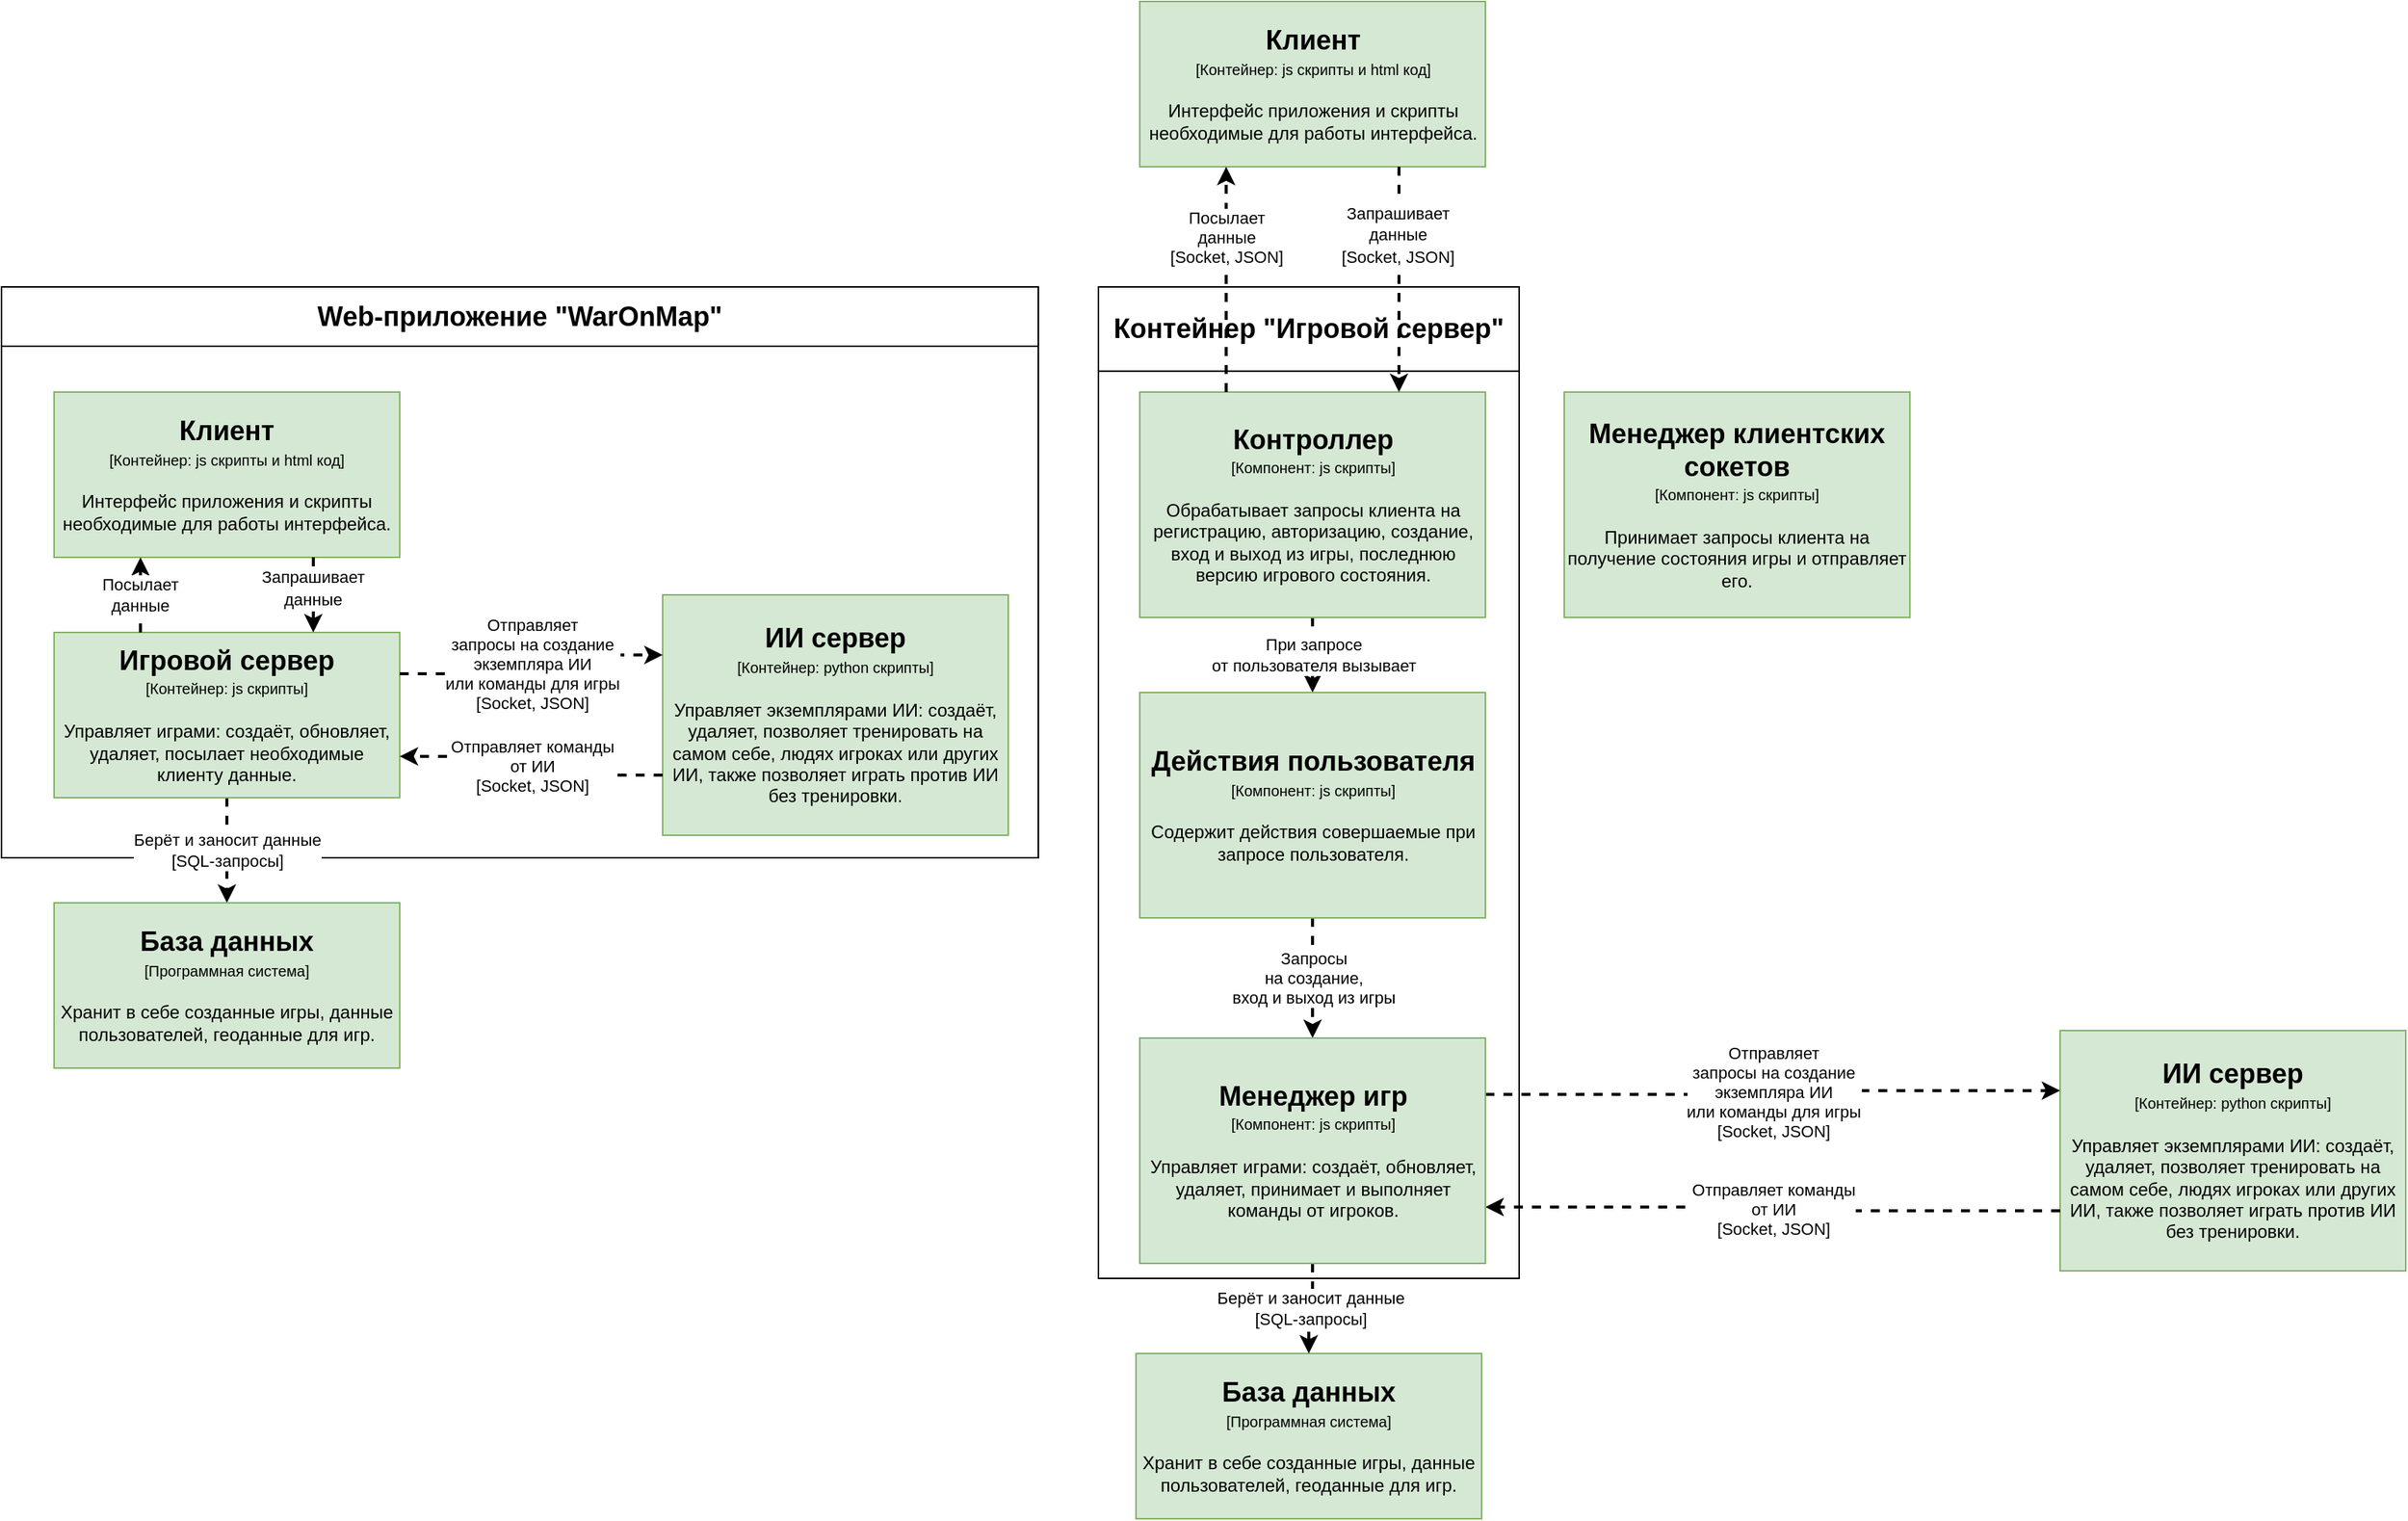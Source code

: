 <mxfile version="12.4.8" type="device"><diagram id="LKbl59Wxj6-I2dOmfFXZ" name="Page-1"><mxGraphModel dx="942" dy="1646" grid="1" gridSize="10" guides="1" tooltips="1" connect="1" arrows="1" fold="1" page="1" pageScale="1" pageWidth="850" pageHeight="1100" math="0" shadow="0"><root><mxCell id="0"/><mxCell id="1" parent="0"/><mxCell id="TUdvTuO5gbEj2QnLK1DW-22" value="" style="rounded=0;whiteSpace=wrap;html=1;" vertex="1" parent="1"><mxGeometry x="930" y="170" width="280" height="660" as="geometry"/></mxCell><mxCell id="TUdvTuO5gbEj2QnLK1DW-19" value="" style="group" vertex="1" connectable="0" parent="1"><mxGeometry x="200" y="170" width="690" height="380" as="geometry"/></mxCell><mxCell id="TUdvTuO5gbEj2QnLK1DW-18" value="" style="group" vertex="1" connectable="0" parent="TUdvTuO5gbEj2QnLK1DW-19"><mxGeometry width="690" height="380" as="geometry"/></mxCell><mxCell id="TUdvTuO5gbEj2QnLK1DW-5" value="" style="rounded=0;whiteSpace=wrap;html=1;" vertex="1" parent="TUdvTuO5gbEj2QnLK1DW-18"><mxGeometry width="690" height="380" as="geometry"/></mxCell><mxCell id="TUdvTuO5gbEj2QnLK1DW-6" value="&lt;b&gt;&lt;font style=&quot;font-size: 18px&quot;&gt;Web-приложение &quot;WarOnMap&quot;&lt;/font&gt;&lt;/b&gt;" style="rounded=0;whiteSpace=wrap;html=1;" vertex="1" parent="TUdvTuO5gbEj2QnLK1DW-18"><mxGeometry width="690" height="39.481" as="geometry"/></mxCell><mxCell id="TUdvTuO5gbEj2QnLK1DW-3" value="&lt;div&gt;Берёт и заносит данные&lt;/div&gt;&lt;div&gt;[SQL-запросы]&lt;br&gt;&lt;/div&gt;" style="edgeStyle=orthogonalEdgeStyle;rounded=0;orthogonalLoop=1;jettySize=auto;html=1;dashed=1;strokeWidth=2;exitX=0.5;exitY=1;exitDx=0;exitDy=0;" edge="1" parent="1" source="TUdvTuO5gbEj2QnLK1DW-8" target="gcKuAKXUPrUa6zFF_6i2-1"><mxGeometry relative="1" as="geometry"><mxPoint x="-20" y="420" as="sourcePoint"/></mxGeometry></mxCell><mxCell id="gcKuAKXUPrUa6zFF_6i2-1" value="&lt;div&gt;&lt;b&gt;&lt;font style=&quot;font-size: 18px&quot;&gt;База данных&lt;/font&gt;&lt;/b&gt;&lt;br&gt;&lt;/div&gt;&lt;div&gt;&lt;font style=&quot;font-size: 10px&quot;&gt;[&lt;/font&gt;&lt;font style=&quot;font-size: 10px&quot;&gt;&lt;span class=&quot;tlid-translation translation&quot; lang=&quot;ru&quot;&gt;&lt;span title=&quot;&quot; class=&quot;&quot;&gt;Программная система&lt;/span&gt;&lt;/span&gt;]&lt;/font&gt;&lt;/div&gt;&lt;div&gt;&lt;font style=&quot;font-size: 10px&quot;&gt;&lt;br&gt;&lt;/font&gt;&lt;/div&gt;&lt;div&gt;Хранит в себе созданные игры, данные пользователей, геоданные для игр.&lt;br&gt;&lt;/div&gt;" style="rounded=0;whiteSpace=wrap;html=1;fillColor=#d5e8d4;strokeColor=#82b366;" parent="1" vertex="1"><mxGeometry x="235" y="580" width="230" height="110" as="geometry"/></mxCell><mxCell id="Cl7jAZmfZ8Bk9I_UfbNT-1" value="&lt;div&gt;&lt;b&gt;&lt;font style=&quot;font-size: 18px&quot;&gt;Клиент&lt;/font&gt;&lt;/b&gt;&lt;br&gt;&lt;/div&gt;&lt;div&gt;&lt;font style=&quot;font-size: 10px&quot;&gt;[&lt;/font&gt;&lt;font style=&quot;font-size: 10px&quot;&gt;&lt;span class=&quot;tlid-translation translation&quot; lang=&quot;ru&quot;&gt;&lt;span title=&quot;&quot; class=&quot;&quot;&gt;Контейнер: js скрипты и html код]&lt;/span&gt;&lt;/span&gt;&lt;/font&gt;&lt;/div&gt;&lt;div&gt;&lt;font style=&quot;font-size: 10px&quot;&gt;&lt;br&gt;&lt;/font&gt;&lt;/div&gt;&lt;div&gt;Интерфейс приложения и скрипты необходимые для работы интерфейса.&lt;br&gt;&lt;/div&gt;" style="rounded=0;whiteSpace=wrap;html=1;fillColor=#d5e8d4;strokeColor=#82b366;" parent="1" vertex="1"><mxGeometry x="235" y="240" width="230" height="110" as="geometry"/></mxCell><mxCell id="TUdvTuO5gbEj2QnLK1DW-8" value="&lt;div&gt;&lt;b&gt;&lt;font style=&quot;font-size: 18px&quot;&gt;Игровой сервер&lt;/font&gt;&lt;/b&gt;&lt;br&gt;&lt;/div&gt;&lt;div&gt;&lt;font style=&quot;font-size: 10px&quot;&gt;[&lt;/font&gt;&lt;font style=&quot;font-size: 10px&quot;&gt;&lt;span class=&quot;tlid-translation translation&quot; lang=&quot;ru&quot;&gt;&lt;span title=&quot;&quot; class=&quot;&quot;&gt;Контейнер: js скрипты]&lt;/span&gt;&lt;/span&gt;&lt;/font&gt;&lt;/div&gt;&lt;div&gt;&lt;font style=&quot;font-size: 10px&quot;&gt;&lt;br&gt;&lt;/font&gt;&lt;/div&gt;&lt;div&gt;Управляет играми: создаёт, обновляет, удаляет, посылает необходимые клиенту данные.&lt;br&gt;&lt;/div&gt;" style="rounded=0;whiteSpace=wrap;html=1;fillColor=#d5e8d4;strokeColor=#82b366;" vertex="1" parent="1"><mxGeometry x="235" y="400" width="230" height="110" as="geometry"/></mxCell><mxCell id="TUdvTuO5gbEj2QnLK1DW-9" style="edgeStyle=orthogonalEdgeStyle;rounded=0;orthogonalLoop=1;jettySize=auto;html=1;exitX=0.75;exitY=1;exitDx=0;exitDy=0;entryX=0.75;entryY=0;entryDx=0;entryDy=0;dashed=1;strokeWidth=2;" edge="1" parent="1" source="Cl7jAZmfZ8Bk9I_UfbNT-1" target="TUdvTuO5gbEj2QnLK1DW-8"><mxGeometry relative="1" as="geometry"/></mxCell><mxCell id="TUdvTuO5gbEj2QnLK1DW-10" value="&lt;div&gt;&lt;font style=&quot;font-size: 11px&quot;&gt;Запрашивает&lt;/font&gt;&lt;/div&gt;&lt;div&gt;&lt;font style=&quot;font-size: 11px&quot;&gt; данные&lt;/font&gt;&lt;/div&gt;" style="text;html=1;align=center;verticalAlign=middle;resizable=0;points=[];labelBackgroundColor=#ffffff;" vertex="1" connectable="0" parent="TUdvTuO5gbEj2QnLK1DW-9"><mxGeometry x="0.15" y="-1" relative="1" as="geometry"><mxPoint y="-9" as="offset"/></mxGeometry></mxCell><mxCell id="TUdvTuO5gbEj2QnLK1DW-11" value="&lt;div&gt;&lt;font style=&quot;font-size: 11px&quot;&gt;Посылает&lt;/font&gt;&lt;/div&gt;&lt;div&gt;&lt;font style=&quot;font-size: 11px&quot; size=&quot;3&quot;&gt;данные&lt;br&gt;&lt;/font&gt;&lt;/div&gt;" style="edgeStyle=orthogonalEdgeStyle;rounded=0;orthogonalLoop=1;jettySize=auto;html=1;exitX=0.25;exitY=0;exitDx=0;exitDy=0;entryX=0.25;entryY=1;entryDx=0;entryDy=0;dashed=1;strokeWidth=2;" edge="1" parent="1" source="TUdvTuO5gbEj2QnLK1DW-8" target="Cl7jAZmfZ8Bk9I_UfbNT-1"><mxGeometry relative="1" as="geometry"/></mxCell><mxCell id="TUdvTuO5gbEj2QnLK1DW-12" value="&lt;div&gt;&lt;b&gt;&lt;font style=&quot;font-size: 18px&quot;&gt;ИИ сервер&lt;/font&gt;&lt;/b&gt;&lt;br&gt;&lt;/div&gt;&lt;div&gt;&lt;font style=&quot;font-size: 10px&quot;&gt;[&lt;/font&gt;&lt;font style=&quot;font-size: 10px&quot;&gt;&lt;span class=&quot;tlid-translation translation&quot; lang=&quot;ru&quot;&gt;&lt;span title=&quot;&quot; class=&quot;&quot;&gt;Контейнер: python скрипты]&lt;/span&gt;&lt;/span&gt;&lt;/font&gt;&lt;/div&gt;&lt;div&gt;&lt;font style=&quot;font-size: 10px&quot;&gt;&lt;br&gt;&lt;/font&gt;&lt;/div&gt;&lt;div&gt;Управляет экземплярами ИИ: создаёт, удаляет, позволяет тренировать на самом себе, людях игроках или других ИИ, также позволяет играть против ИИ без тренировки.&lt;br&gt;&lt;/div&gt;" style="rounded=0;whiteSpace=wrap;html=1;fillColor=#d5e8d4;strokeColor=#82b366;" vertex="1" parent="1"><mxGeometry x="640" y="375" width="230" height="160" as="geometry"/></mxCell><mxCell id="TUdvTuO5gbEj2QnLK1DW-13" value="&lt;div&gt;Отправляет&lt;/div&gt;&lt;div&gt;запросы на создание &lt;br&gt;&lt;/div&gt;&lt;div&gt;экземпляра ИИ &lt;br&gt;&lt;/div&gt;&lt;div&gt;или команды для игры&lt;/div&gt;&lt;div&gt;[Socket, JSON]&lt;/div&gt;" style="edgeStyle=orthogonalEdgeStyle;rounded=0;orthogonalLoop=1;jettySize=auto;html=1;exitX=1;exitY=0.25;exitDx=0;exitDy=0;entryX=0;entryY=0.25;entryDx=0;entryDy=0;dashed=1;strokeWidth=2;" edge="1" parent="1" source="TUdvTuO5gbEj2QnLK1DW-8" target="TUdvTuO5gbEj2QnLK1DW-12"><mxGeometry relative="1" as="geometry"/></mxCell><mxCell id="TUdvTuO5gbEj2QnLK1DW-14" value="&lt;div&gt;Отправляет команды&lt;/div&gt;&lt;div&gt;от ИИ&lt;/div&gt;&lt;div&gt;[Socket, JSON]&lt;br&gt;&lt;/div&gt;" style="edgeStyle=orthogonalEdgeStyle;rounded=0;orthogonalLoop=1;jettySize=auto;html=1;exitX=0;exitY=0.75;exitDx=0;exitDy=0;entryX=1;entryY=0.75;entryDx=0;entryDy=0;dashed=1;strokeWidth=2;" edge="1" parent="1" source="TUdvTuO5gbEj2QnLK1DW-12" target="TUdvTuO5gbEj2QnLK1DW-8"><mxGeometry relative="1" as="geometry"/></mxCell><mxCell id="TUdvTuO5gbEj2QnLK1DW-25" value="&lt;div&gt;&lt;b&gt;&lt;font style=&quot;font-size: 18px&quot;&gt;База данных&lt;/font&gt;&lt;/b&gt;&lt;br&gt;&lt;/div&gt;&lt;div&gt;&lt;font style=&quot;font-size: 10px&quot;&gt;[&lt;/font&gt;&lt;font style=&quot;font-size: 10px&quot;&gt;&lt;span class=&quot;tlid-translation translation&quot; lang=&quot;ru&quot;&gt;&lt;span title=&quot;&quot; class=&quot;&quot;&gt;Программная система&lt;/span&gt;&lt;/span&gt;]&lt;/font&gt;&lt;/div&gt;&lt;div&gt;&lt;font style=&quot;font-size: 10px&quot;&gt;&lt;br&gt;&lt;/font&gt;&lt;/div&gt;&lt;div&gt;Хранит в себе созданные игры, данные пользователей, геоданные для игр.&lt;br&gt;&lt;/div&gt;" style="rounded=0;whiteSpace=wrap;html=1;fillColor=#d5e8d4;strokeColor=#82b366;" vertex="1" parent="1"><mxGeometry x="955" y="880" width="230" height="110" as="geometry"/></mxCell><mxCell id="TUdvTuO5gbEj2QnLK1DW-26" value="&lt;div&gt;&lt;b&gt;&lt;font style=&quot;font-size: 18px&quot;&gt;Клиент&lt;/font&gt;&lt;/b&gt;&lt;br&gt;&lt;/div&gt;&lt;div&gt;&lt;font style=&quot;font-size: 10px&quot;&gt;[&lt;/font&gt;&lt;font style=&quot;font-size: 10px&quot;&gt;&lt;span class=&quot;tlid-translation translation&quot; lang=&quot;ru&quot;&gt;&lt;span title=&quot;&quot; class=&quot;&quot;&gt;Контейнер: js скрипты и html код]&lt;/span&gt;&lt;/span&gt;&lt;/font&gt;&lt;/div&gt;&lt;div&gt;&lt;font style=&quot;font-size: 10px&quot;&gt;&lt;br&gt;&lt;/font&gt;&lt;/div&gt;&lt;div&gt;Интерфейс приложения и скрипты необходимые для работы интерфейса.&lt;br&gt;&lt;/div&gt;" style="rounded=0;whiteSpace=wrap;html=1;fillColor=#d5e8d4;strokeColor=#82b366;" vertex="1" parent="1"><mxGeometry x="957.5" y="-20" width="230" height="110" as="geometry"/></mxCell><mxCell id="TUdvTuO5gbEj2QnLK1DW-24" value="&lt;div&gt;Берёт и заносит данные&lt;/div&gt;&lt;div&gt;[SQL-запросы]&lt;br&gt;&lt;/div&gt;" style="edgeStyle=orthogonalEdgeStyle;rounded=0;orthogonalLoop=1;jettySize=auto;html=1;dashed=1;strokeWidth=2;exitX=0.5;exitY=1;exitDx=0;exitDy=0;" edge="1" parent="1" source="TUdvTuO5gbEj2QnLK1DW-37" target="TUdvTuO5gbEj2QnLK1DW-25"><mxGeometry relative="1" as="geometry"><mxPoint x="1052.5" y="860" as="sourcePoint"/></mxGeometry></mxCell><mxCell id="TUdvTuO5gbEj2QnLK1DW-31" value="&lt;div&gt;&lt;b&gt;&lt;font style=&quot;font-size: 18px&quot;&gt;ИИ сервер&lt;/font&gt;&lt;/b&gt;&lt;br&gt;&lt;/div&gt;&lt;div&gt;&lt;font style=&quot;font-size: 10px&quot;&gt;[&lt;/font&gt;&lt;font style=&quot;font-size: 10px&quot;&gt;&lt;span class=&quot;tlid-translation translation&quot; lang=&quot;ru&quot;&gt;&lt;span title=&quot;&quot; class=&quot;&quot;&gt;Контейнер: python скрипты]&lt;/span&gt;&lt;/span&gt;&lt;/font&gt;&lt;/div&gt;&lt;div&gt;&lt;font style=&quot;font-size: 10px&quot;&gt;&lt;br&gt;&lt;/font&gt;&lt;/div&gt;&lt;div&gt;Управляет экземплярами ИИ: создаёт, удаляет, позволяет тренировать на самом себе, людях игроках или других ИИ, также позволяет играть против ИИ без тренировки.&lt;br&gt;&lt;/div&gt;" style="rounded=0;whiteSpace=wrap;html=1;fillColor=#d5e8d4;strokeColor=#82b366;" vertex="1" parent="1"><mxGeometry x="1570" y="665" width="230" height="160" as="geometry"/></mxCell><mxCell id="TUdvTuO5gbEj2QnLK1DW-32" value="&lt;div&gt;Отправляет&lt;/div&gt;&lt;div&gt;запросы на создание &lt;br&gt;&lt;/div&gt;&lt;div&gt;экземпляра ИИ &lt;br&gt;&lt;/div&gt;&lt;div&gt;или команды для игры&lt;/div&gt;&lt;div&gt;[Socket, JSON]&lt;/div&gt;" style="edgeStyle=orthogonalEdgeStyle;rounded=0;orthogonalLoop=1;jettySize=auto;html=1;exitX=1;exitY=0.25;exitDx=0;exitDy=0;entryX=0;entryY=0.25;entryDx=0;entryDy=0;dashed=1;strokeWidth=2;" edge="1" parent="1" source="TUdvTuO5gbEj2QnLK1DW-37" target="TUdvTuO5gbEj2QnLK1DW-31"><mxGeometry relative="1" as="geometry"/></mxCell><mxCell id="TUdvTuO5gbEj2QnLK1DW-33" value="&lt;div&gt;Отправляет команды&lt;/div&gt;&lt;div&gt;от ИИ&lt;/div&gt;&lt;div&gt;[Socket, JSON]&lt;br&gt;&lt;/div&gt;" style="edgeStyle=orthogonalEdgeStyle;rounded=0;orthogonalLoop=1;jettySize=auto;html=1;exitX=0;exitY=0.75;exitDx=0;exitDy=0;entryX=1;entryY=0.75;entryDx=0;entryDy=0;dashed=1;strokeWidth=2;" edge="1" parent="1" source="TUdvTuO5gbEj2QnLK1DW-31" target="TUdvTuO5gbEj2QnLK1DW-37"><mxGeometry relative="1" as="geometry"/></mxCell><mxCell id="TUdvTuO5gbEj2QnLK1DW-40" value="&lt;div&gt;При запросе &lt;br&gt;&lt;/div&gt;&lt;div&gt;от пользователя вызывает&lt;/div&gt;" style="edgeStyle=orthogonalEdgeStyle;rounded=0;orthogonalLoop=1;jettySize=auto;html=1;exitX=0.5;exitY=1;exitDx=0;exitDy=0;entryX=0.5;entryY=0;entryDx=0;entryDy=0;dashed=1;strokeWidth=2;" edge="1" parent="1" source="TUdvTuO5gbEj2QnLK1DW-27" target="TUdvTuO5gbEj2QnLK1DW-36"><mxGeometry relative="1" as="geometry"/></mxCell><mxCell id="TUdvTuO5gbEj2QnLK1DW-27" value="&lt;div&gt;&lt;b&gt;&lt;font style=&quot;font-size: 18px&quot;&gt;Контроллер&lt;/font&gt;&lt;/b&gt;&lt;br&gt;&lt;/div&gt;&lt;div&gt;&lt;font style=&quot;font-size: 10px&quot;&gt;[Компонент&lt;/font&gt;&lt;font style=&quot;font-size: 10px&quot;&gt;&lt;span class=&quot;tlid-translation translation&quot; lang=&quot;ru&quot;&gt;&lt;span title=&quot;&quot; class=&quot;&quot;&gt;: js скрипты]&lt;/span&gt;&lt;/span&gt;&lt;/font&gt;&lt;/div&gt;&lt;div&gt;&lt;font style=&quot;font-size: 10px&quot;&gt;&lt;br&gt;&lt;/font&gt;&lt;/div&gt;&lt;div&gt;Обрабатывает запросы клиента на регистрацию, авторизацию, создание, вход и выход из игры, последнюю версию игрового состояния.&lt;br&gt;&lt;/div&gt;" style="rounded=0;whiteSpace=wrap;html=1;fillColor=#d5e8d4;strokeColor=#82b366;" vertex="1" parent="1"><mxGeometry x="957.5" y="240" width="230" height="150" as="geometry"/></mxCell><mxCell id="TUdvTuO5gbEj2QnLK1DW-23" value="&lt;b&gt;&lt;font style=&quot;font-size: 18px&quot;&gt;Контейнер &quot;Игровой сервер&quot;&lt;/font&gt;&lt;/b&gt;" style="rounded=0;whiteSpace=wrap;html=1;" vertex="1" parent="1"><mxGeometry x="930" y="170" width="280" height="56.1" as="geometry"/></mxCell><mxCell id="TUdvTuO5gbEj2QnLK1DW-41" value="&lt;div&gt;Запросы&lt;/div&gt;&lt;div&gt;на создание, &lt;br&gt;&lt;/div&gt;&lt;div&gt;вход и выход из игры&lt;/div&gt;" style="edgeStyle=orthogonalEdgeStyle;rounded=0;orthogonalLoop=1;jettySize=auto;html=1;exitX=0.5;exitY=1;exitDx=0;exitDy=0;entryX=0.5;entryY=0;entryDx=0;entryDy=0;dashed=1;strokeWidth=2;" edge="1" parent="1" source="TUdvTuO5gbEj2QnLK1DW-36" target="TUdvTuO5gbEj2QnLK1DW-37"><mxGeometry relative="1" as="geometry"/></mxCell><mxCell id="TUdvTuO5gbEj2QnLK1DW-36" value="&lt;div&gt;&lt;b&gt;&lt;font style=&quot;font-size: 18px&quot;&gt;Действия пользователя&lt;/font&gt;&lt;/b&gt;&lt;br&gt;&lt;/div&gt;&lt;div&gt;&lt;font style=&quot;font-size: 10px&quot;&gt;[Компонент&lt;/font&gt;&lt;font style=&quot;font-size: 10px&quot;&gt;&lt;span class=&quot;tlid-translation translation&quot; lang=&quot;ru&quot;&gt;&lt;span title=&quot;&quot; class=&quot;&quot;&gt;: js скрипты]&lt;/span&gt;&lt;/span&gt;&lt;/font&gt;&lt;/div&gt;&lt;div&gt;&lt;font style=&quot;font-size: 10px&quot;&gt;&lt;br&gt;&lt;/font&gt;&lt;/div&gt;&lt;div&gt;Содержит действия совершаемые при запросе пользователя.&lt;br&gt;&lt;/div&gt;" style="rounded=0;whiteSpace=wrap;html=1;fillColor=#d5e8d4;strokeColor=#82b366;" vertex="1" parent="1"><mxGeometry x="957.5" y="440" width="230" height="150" as="geometry"/></mxCell><mxCell id="TUdvTuO5gbEj2QnLK1DW-37" value="&lt;div&gt;&lt;b&gt;&lt;font style=&quot;font-size: 18px&quot;&gt;Менеджер игр&lt;/font&gt;&lt;/b&gt;&lt;br&gt;&lt;/div&gt;&lt;div&gt;&lt;font style=&quot;font-size: 10px&quot;&gt;[Компонент&lt;/font&gt;&lt;font style=&quot;font-size: 10px&quot;&gt;&lt;span class=&quot;tlid-translation translation&quot; lang=&quot;ru&quot;&gt;&lt;span title=&quot;&quot; class=&quot;&quot;&gt;: js скрипты]&lt;/span&gt;&lt;/span&gt;&lt;/font&gt;&lt;/div&gt;&lt;div&gt;&lt;font style=&quot;font-size: 10px&quot;&gt;&lt;br&gt;&lt;/font&gt;&lt;/div&gt;&lt;div&gt;Управляет играми: создаёт, обновляет, удаляет, принимает и выполняет команды от игроков.&lt;br&gt;&lt;/div&gt;" style="rounded=0;whiteSpace=wrap;html=1;fillColor=#d5e8d4;strokeColor=#82b366;" vertex="1" parent="1"><mxGeometry x="957.5" y="670" width="230" height="150" as="geometry"/></mxCell><mxCell id="TUdvTuO5gbEj2QnLK1DW-28" style="edgeStyle=orthogonalEdgeStyle;rounded=0;orthogonalLoop=1;jettySize=auto;html=1;exitX=0.75;exitY=1;exitDx=0;exitDy=0;entryX=0.75;entryY=0;entryDx=0;entryDy=0;dashed=1;strokeWidth=2;" edge="1" parent="1" source="TUdvTuO5gbEj2QnLK1DW-26" target="TUdvTuO5gbEj2QnLK1DW-27"><mxGeometry relative="1" as="geometry"/></mxCell><mxCell id="TUdvTuO5gbEj2QnLK1DW-29" value="&lt;div&gt;&lt;font style=&quot;font-size: 11px&quot;&gt;Запрашивает&lt;/font&gt;&lt;/div&gt;&lt;div&gt;&lt;font style=&quot;font-size: 11px&quot;&gt; данные&lt;/font&gt;&lt;/div&gt;&lt;div&gt;&lt;font style=&quot;font-size: 11px&quot;&gt;&lt;font style=&quot;font-size: 11px&quot; size=&quot;3&quot;&gt;[Socket, JSON]&lt;/font&gt;&lt;/font&gt;&lt;/div&gt;" style="text;html=1;align=center;verticalAlign=middle;resizable=0;points=[];labelBackgroundColor=#ffffff;" vertex="1" connectable="0" parent="TUdvTuO5gbEj2QnLK1DW-28"><mxGeometry x="0.15" y="-1" relative="1" as="geometry"><mxPoint y="-42" as="offset"/></mxGeometry></mxCell><mxCell id="TUdvTuO5gbEj2QnLK1DW-30" value="&lt;div&gt;&lt;font style=&quot;font-size: 11px&quot;&gt;Посылает&lt;/font&gt;&lt;/div&gt;&lt;div&gt;&lt;font style=&quot;font-size: 11px&quot; size=&quot;3&quot;&gt;данные&lt;br&gt;&lt;/font&gt;&lt;/div&gt;&lt;div&gt;&lt;font style=&quot;font-size: 11px&quot; size=&quot;3&quot;&gt;[Socket, JSON]&lt;br&gt;&lt;/font&gt;&lt;/div&gt;" style="edgeStyle=orthogonalEdgeStyle;rounded=0;orthogonalLoop=1;jettySize=auto;html=1;exitX=0.25;exitY=0;exitDx=0;exitDy=0;entryX=0.25;entryY=1;entryDx=0;entryDy=0;dashed=1;strokeWidth=2;" edge="1" parent="1" source="TUdvTuO5gbEj2QnLK1DW-27" target="TUdvTuO5gbEj2QnLK1DW-26"><mxGeometry x="0.375" relative="1" as="geometry"><mxPoint as="offset"/></mxGeometry></mxCell><mxCell id="TUdvTuO5gbEj2QnLK1DW-45" value="&lt;div&gt;&lt;b&gt;&lt;font style=&quot;font-size: 18px&quot;&gt;Менеджер клиентских сокетов&lt;/font&gt;&lt;/b&gt;&lt;br&gt;&lt;/div&gt;&lt;div&gt;&lt;font style=&quot;font-size: 10px&quot;&gt;[Компонент&lt;/font&gt;&lt;font style=&quot;font-size: 10px&quot;&gt;&lt;span class=&quot;tlid-translation translation&quot; lang=&quot;ru&quot;&gt;&lt;span title=&quot;&quot; class=&quot;&quot;&gt;: js скрипты]&lt;/span&gt;&lt;/span&gt;&lt;/font&gt;&lt;/div&gt;&lt;div&gt;&lt;font style=&quot;font-size: 10px&quot;&gt;&lt;br&gt;&lt;/font&gt;&lt;/div&gt;&lt;div&gt;Принимает запросы клиента на получение состояния игры и отправляет его.&lt;br&gt;&lt;/div&gt;" style="rounded=0;whiteSpace=wrap;html=1;fillColor=#d5e8d4;strokeColor=#82b366;" vertex="1" parent="1"><mxGeometry x="1240" y="240" width="230" height="150" as="geometry"/></mxCell></root></mxGraphModel></diagram></mxfile>